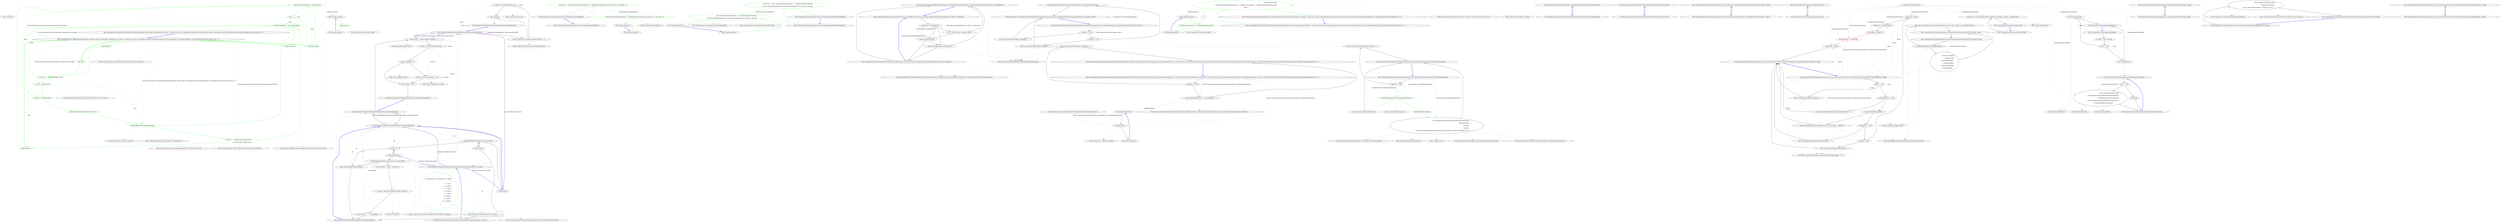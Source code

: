 digraph  {
m2_23 [label="Entry Unk.Where", span="", cluster="Unk.Where", file="Sequence.cs"];
m2_0 [label="Entry CommandLine.Core.Sequence.Partition(System.Collections.Generic.IEnumerable<CommandLine.Core.Token>, System.Func<string, CommandLine.Infrastructure.Maybe<System.Tuple<CommandLine.Core.TypeDescriptorKind, CommandLine.Infrastructure.Maybe<int>>>>)", span="11-11", cluster="CommandLine.Core.Sequence.Partition(System.Collections.Generic.IEnumerable<CommandLine.Core.Token>, System.Func<string, CommandLine.Infrastructure.Maybe<System.Tuple<CommandLine.Core.TypeDescriptorKind, CommandLine.Infrastructure.Maybe<int>>>>)", file="Sequence.cs"];
m2_1 [label="tokens.Empty()", span="15-15", cluster="CommandLine.Core.Sequence.Partition(System.Collections.Generic.IEnumerable<CommandLine.Core.Token>, System.Func<string, CommandLine.Infrastructure.Maybe<System.Tuple<CommandLine.Core.TypeDescriptorKind, CommandLine.Infrastructure.Maybe<int>>>>)", color=green, community=0, file="Sequence.cs"];
m2_2 [label="yield break;", span="17-17", cluster="CommandLine.Core.Sequence.Partition(System.Collections.Generic.IEnumerable<CommandLine.Core.Token>, System.Func<string, CommandLine.Infrastructure.Maybe<System.Tuple<CommandLine.Core.TypeDescriptorKind, CommandLine.Infrastructure.Maybe<int>>>>)", color=green, community=0, file="Sequence.cs"];
m2_3 [label="var items = 0", span="19-19", cluster="CommandLine.Core.Sequence.Partition(System.Collections.Generic.IEnumerable<CommandLine.Core.Token>, System.Func<string, CommandLine.Infrastructure.Maybe<System.Tuple<CommandLine.Core.TypeDescriptorKind, CommandLine.Infrastructure.Maybe<int>>>>)", color=green, community=0, file="Sequence.cs"];
m2_9 [label="yield return first;", span="29-29", cluster="CommandLine.Core.Sequence.Partition(System.Collections.Generic.IEnumerable<CommandLine.Core.Token>, System.Func<string, CommandLine.Infrastructure.Maybe<System.Tuple<CommandLine.Core.TypeDescriptorKind, CommandLine.Infrastructure.Maybe<int>>>>)", color=green, community=0, file="Sequence.cs"];
m2_4 [label="var first = tokens.First()", span="20-20", cluster="CommandLine.Core.Sequence.Partition(System.Collections.Generic.IEnumerable<CommandLine.Core.Token>, System.Func<string, CommandLine.Infrastructure.Maybe<System.Tuple<CommandLine.Core.TypeDescriptorKind, CommandLine.Infrastructure.Maybe<int>>>>)", color=green, community=0, file="Sequence.cs"];
m2_8 [label="info.Item1 == TypeDescriptorKind.Sequence\r\n                        && tokens.Skip(1).Take(1).Any()", span="26-27", cluster="CommandLine.Core.Sequence.Partition(System.Collections.Generic.IEnumerable<CommandLine.Core.Token>, System.Func<string, CommandLine.Infrastructure.Maybe<System.Tuple<CommandLine.Core.TypeDescriptorKind, CommandLine.Infrastructure.Maybe<int>>>>)", color=green, community=0, file="Sequence.cs"];
m2_10 [label="tokens.Skip(1).Where(token => token.IsValue())", span="31-31", cluster="CommandLine.Core.Sequence.Partition(System.Collections.Generic.IEnumerable<CommandLine.Core.Token>, System.Func<string, CommandLine.Infrastructure.Maybe<System.Tuple<CommandLine.Core.TypeDescriptorKind, CommandLine.Infrastructure.Maybe<int>>>>)", color=green, community=0, file="Sequence.cs"];
m2_12 [label="yield return token;", span="34-34", cluster="CommandLine.Core.Sequence.Partition(System.Collections.Generic.IEnumerable<CommandLine.Core.Token>, System.Func<string, CommandLine.Infrastructure.Maybe<System.Tuple<CommandLine.Core.TypeDescriptorKind, CommandLine.Infrastructure.Maybe<int>>>>)", color=green, community=0, file="Sequence.cs"];
m2_11 [label="items++", span="33-33", cluster="CommandLine.Core.Sequence.Partition(System.Collections.Generic.IEnumerable<CommandLine.Core.Token>, System.Func<string, CommandLine.Infrastructure.Maybe<System.Tuple<CommandLine.Core.TypeDescriptorKind, CommandLine.Infrastructure.Maybe<int>>>>)", color=green, community=0, file="Sequence.cs"];
m2_14 [label="yield return token;", span="41-41", cluster="CommandLine.Core.Sequence.Partition(System.Collections.Generic.IEnumerable<CommandLine.Core.Token>, System.Func<string, CommandLine.Infrastructure.Maybe<System.Tuple<CommandLine.Core.TypeDescriptorKind, CommandLine.Infrastructure.Maybe<int>>>>)", color=green, community=0, file="Sequence.cs"];
m2_13 [label="Partition(tokens.Skip(1 + items), typeLookup)", span="39-39", cluster="CommandLine.Core.Sequence.Partition(System.Collections.Generic.IEnumerable<CommandLine.Core.Token>, System.Func<string, CommandLine.Infrastructure.Maybe<System.Tuple<CommandLine.Core.TypeDescriptorKind, CommandLine.Infrastructure.Maybe<int>>>>)", color=green, community=0, file="Sequence.cs"];
m2_5 [label="first.Tag == TokenType.Name", span="21-21", cluster="CommandLine.Core.Sequence.Partition(System.Collections.Generic.IEnumerable<CommandLine.Core.Token>, System.Func<string, CommandLine.Infrastructure.Maybe<System.Tuple<CommandLine.Core.TypeDescriptorKind, CommandLine.Infrastructure.Maybe<int>>>>)", color=green, community=0, file="Sequence.cs"];
m2_7 [label="typeLookup(first.Text).MatchJust(out info)", span="24-24", cluster="CommandLine.Core.Sequence.Partition(System.Collections.Generic.IEnumerable<CommandLine.Core.Token>, System.Func<string, CommandLine.Infrastructure.Maybe<System.Tuple<CommandLine.Core.TypeDescriptorKind, CommandLine.Infrastructure.Maybe<int>>>>)", color=green, community=0, file="Sequence.cs"];
m2_6 [label="Tuple<TypeDescriptorKind, Maybe<int>> info", span="23-23", cluster="CommandLine.Core.Sequence.Partition(System.Collections.Generic.IEnumerable<CommandLine.Core.Token>, System.Func<string, CommandLine.Infrastructure.Maybe<System.Tuple<CommandLine.Core.TypeDescriptorKind, CommandLine.Infrastructure.Maybe<int>>>>)", color=green, community=0, file="Sequence.cs"];
m2_15 [label="Exit CommandLine.Core.Sequence.Partition(System.Collections.Generic.IEnumerable<CommandLine.Core.Token>, System.Func<string, CommandLine.Infrastructure.Maybe<System.Tuple<CommandLine.Core.TypeDescriptorKind, CommandLine.Infrastructure.Maybe<int>>>>)", span="11-11", cluster="CommandLine.Core.Sequence.Partition(System.Collections.Generic.IEnumerable<CommandLine.Core.Token>, System.Func<string, CommandLine.Infrastructure.Maybe<System.Tuple<CommandLine.Core.TypeDescriptorKind, CommandLine.Infrastructure.Maybe<int>>>>)", file="Sequence.cs"];
m2_22 [label="Entry System.Collections.Generic.IEnumerable<TSource>.Any<TSource>()", span="0-0", cluster="System.Collections.Generic.IEnumerable<TSource>.Any<TSource>()", file="Sequence.cs"];
m2_19 [label="Entry CommandLine.Infrastructure.Maybe<T>.MatchJust(out T)", span="31-31", cluster="CommandLine.Infrastructure.Maybe<T>.MatchJust(out T)", file="Sequence.cs"];
m2_16 [label="Entry System.Collections.Generic.IEnumerable<TSource>.Empty<TSource>()", span="87-87", cluster="System.Collections.Generic.IEnumerable<TSource>.Empty<TSource>()", file="Sequence.cs"];
m2_24 [label="Entry lambda expression", span="31-31", cluster="lambda expression", file="Sequence.cs"];
m2_25 [label="token.IsValue()", span="31-31", cluster="lambda expression", color=green, community=0, file="Sequence.cs"];
m2_26 [label="Exit lambda expression", span="31-31", cluster="lambda expression", file="Sequence.cs"];
m2_17 [label="Entry System.Collections.Generic.IEnumerable<TSource>.First<TSource>()", span="0-0", cluster="System.Collections.Generic.IEnumerable<TSource>.First<TSource>()", file="Sequence.cs"];
m2_20 [label="Entry System.Collections.Generic.IEnumerable<TSource>.Skip<TSource>(int)", span="0-0", cluster="System.Collections.Generic.IEnumerable<TSource>.Skip<TSource>(int)", file="Sequence.cs"];
m2_21 [label="Entry System.Collections.Generic.IEnumerable<TSource>.Take<TSource>(int)", span="0-0", cluster="System.Collections.Generic.IEnumerable<TSource>.Take<TSource>(int)", file="Sequence.cs"];
m2_27 [label="Entry CommandLine.Core.Token.IsValue()", span="77-77", cluster="CommandLine.Core.Token.IsValue()", file="Sequence.cs"];
m2_18 [label="Entry System.Func<T, TResult>.Invoke(T)", span="0-0", cluster="System.Func<T, TResult>.Invoke(T)", file="Sequence.cs"];
m3_30 [label="Entry string.Remove(int, int)", span="0-0", cluster="string.Remove(int, int)", file="SpecificationExtensions.cs"];
m3_22 [label="Entry string.Replace(char, char)", span="0-0", cluster="string.Replace(char, char)", file="SpecificationExtensions.cs"];
m3_29 [label="Entry string.IndexOf(string, System.StringComparison)", span="0-0", cluster="string.IndexOf(string, System.StringComparison)", file="SpecificationExtensions.cs"];
m3_13 [label="Entry int.ToWords()", span="16-16", cluster="int.ToWords()", file="SpecificationExtensions.cs"];
m3_2 [label="ExceptionNumbersToWords(number, out towords)", span="19-19", cluster="Humanizer.NumberToOrdinalWordsExtension.ToOrdinalWords(int)", file="SpecificationExtensions.cs"];
m3_3 [label="return towords;", span="20-20", cluster="Humanizer.NumberToOrdinalWordsExtension.ToOrdinalWords(int)", file="SpecificationExtensions.cs"];
m3_23 [label="Entry string.EndsWith(string)", span="0-0", cluster="string.EndsWith(string)", file="SpecificationExtensions.cs"];
m3_4 [label="number > 20", span="23-23", cluster="Humanizer.NumberToOrdinalWordsExtension.ToOrdinalWords(int)", file="SpecificationExtensions.cs"];
m3_5 [label="string exceptionPart", span="25-25", cluster="Humanizer.NumberToOrdinalWordsExtension.ToOrdinalWords(int)", file="SpecificationExtensions.cs"];
m3_15 [label="Entry Humanizer.NumberToOrdinalWordsExtension.NormalNumberToWords(int)", span="37-37", cluster="Humanizer.NumberToOrdinalWordsExtension.NormalNumberToWords(int)", file="SpecificationExtensions.cs"];
m3_16 [label="string towords = number.ToWords().Replace('-', ' ')", span="39-39", cluster="Humanizer.NumberToOrdinalWordsExtension.NormalNumberToWords(int)", file="SpecificationExtensions.cs"];
m3_17 [label="towords = RemoveOnePrefix(towords)", span="41-41", cluster="Humanizer.NumberToOrdinalWordsExtension.NormalNumberToWords(int)", file="SpecificationExtensions.cs"];
m3_20 [label="return towords + ''th'';", span="46-46", cluster="Humanizer.NumberToOrdinalWordsExtension.NormalNumberToWords(int)", file="SpecificationExtensions.cs"];
m3_18 [label="towords.EndsWith(''y'')", span="43-43", cluster="Humanizer.NumberToOrdinalWordsExtension.NormalNumberToWords(int)", file="SpecificationExtensions.cs"];
m3_19 [label="towords = towords.TrimEnd('y') + ''ie''", span="44-44", cluster="Humanizer.NumberToOrdinalWordsExtension.NormalNumberToWords(int)", file="SpecificationExtensions.cs"];
m3_21 [label="Exit Humanizer.NumberToOrdinalWordsExtension.NormalNumberToWords(int)", span="37-37", cluster="Humanizer.NumberToOrdinalWordsExtension.NormalNumberToWords(int)", file="SpecificationExtensions.cs"];
m3_0 [label="Entry Humanizer.NumberToOrdinalWordsExtension.ToOrdinalWords(int)", span="15-15", cluster="Humanizer.NumberToOrdinalWordsExtension.ToOrdinalWords(int)", file="SpecificationExtensions.cs"];
m3_1 [label="string towords", span="17-17", cluster="Humanizer.NumberToOrdinalWordsExtension.ToOrdinalWords(int)", file="SpecificationExtensions.cs"];
m3_6 [label="ExceptionNumbersToWords(number%10, out exceptionPart)", span="26-26", cluster="Humanizer.NumberToOrdinalWordsExtension.ToOrdinalWords(int)", file="SpecificationExtensions.cs"];
m3_7 [label="var normalPart = number - number%10", span="28-28", cluster="Humanizer.NumberToOrdinalWordsExtension.ToOrdinalWords(int)", file="SpecificationExtensions.cs"];
m3_10 [label="return NormalNumberToWords(number);", span="34-34", cluster="Humanizer.NumberToOrdinalWordsExtension.ToOrdinalWords(int)", file="SpecificationExtensions.cs"];
m3_9 [label="return towords + '' '' + exceptionPart;", span="30-30", cluster="Humanizer.NumberToOrdinalWordsExtension.ToOrdinalWords(int)", file="SpecificationExtensions.cs"];
m3_8 [label="towords = RemoveOnePrefix(normalPart.ToWords())", span="29-29", cluster="Humanizer.NumberToOrdinalWordsExtension.ToOrdinalWords(int)", file="SpecificationExtensions.cs"];
m3_11 [label="Exit Humanizer.NumberToOrdinalWordsExtension.ToOrdinalWords(int)", span="15-15", cluster="Humanizer.NumberToOrdinalWordsExtension.ToOrdinalWords(int)", file="SpecificationExtensions.cs"];
m3_12 [label="Entry Humanizer.NumberToOrdinalWordsExtension.ExceptionNumbersToWords(int, out string)", span="58-58", cluster="Humanizer.NumberToOrdinalWordsExtension.ExceptionNumbersToWords(int, out string)", file="SpecificationExtensions.cs"];
m3_31 [label="var exceptions = new Dictionary<int, string>\r\n            {\r\n                {1, ''first''},\r\n                {2, ''second''},\r\n                {3, ''third''},\r\n                {4, ''forth''},\r\n                {5, ''fifth''},\r\n                {8, ''eighth''},\r\n                {9, ''ninth''},\r\n                {12, ''twelfth''},\r\n            }", span="60-70", cluster="Humanizer.NumberToOrdinalWordsExtension.ExceptionNumbersToWords(int, out string)", color=green, community=0, file="SpecificationExtensions.cs"];
m3_32 [label="return exceptions.TryGetValue(number, out words);", span="72-72", cluster="Humanizer.NumberToOrdinalWordsExtension.ExceptionNumbersToWords(int, out string)", file="SpecificationExtensions.cs"];
m3_33 [label="Exit Humanizer.NumberToOrdinalWordsExtension.ExceptionNumbersToWords(int, out string)", span="58-58", cluster="Humanizer.NumberToOrdinalWordsExtension.ExceptionNumbersToWords(int, out string)", file="SpecificationExtensions.cs"];
m3_14 [label="Entry Humanizer.NumberToOrdinalWordsExtension.RemoveOnePrefix(string)", span="49-49", cluster="Humanizer.NumberToOrdinalWordsExtension.RemoveOnePrefix(string)", file="SpecificationExtensions.cs"];
m3_25 [label="towords.IndexOf(''one'', StringComparison.Ordinal) == 0", span="52-52", cluster="Humanizer.NumberToOrdinalWordsExtension.RemoveOnePrefix(string)", file="SpecificationExtensions.cs"];
m3_26 [label="towords = towords.Remove(0, 4)", span="53-53", cluster="Humanizer.NumberToOrdinalWordsExtension.RemoveOnePrefix(string)", file="SpecificationExtensions.cs"];
m3_27 [label="return towords;", span="55-55", cluster="Humanizer.NumberToOrdinalWordsExtension.RemoveOnePrefix(string)", file="SpecificationExtensions.cs"];
m3_28 [label="Exit Humanizer.NumberToOrdinalWordsExtension.RemoveOnePrefix(string)", span="49-49", cluster="Humanizer.NumberToOrdinalWordsExtension.RemoveOnePrefix(string)", file="SpecificationExtensions.cs"];
m3_34 [label="Entry System.Collections.Generic.Dictionary<TKey, TValue>.Dictionary()", span="0-0", cluster="System.Collections.Generic.Dictionary<TKey, TValue>.Dictionary()", file="SpecificationExtensions.cs"];
m3_35 [label="Entry System.Collections.Generic.Dictionary<TKey, TValue>.TryGetValue(TKey, out TValue)", span="0-0", cluster="System.Collections.Generic.Dictionary<TKey, TValue>.TryGetValue(TKey, out TValue)", file="SpecificationExtensions.cs"];
m3_24 [label="Entry string.TrimEnd(params char[])", span="0-0", cluster="string.TrimEnd(params char[])", file="SpecificationExtensions.cs"];
m4_13 [label="Entry CommandLine.Core.Specification.IsMinNotSpecified()", span="76-76", cluster="CommandLine.Core.Specification.IsMinNotSpecified()", file="SpecificationGuards.cs"];
m4_7 [label="Entry CommandLine.Core.SpecificationGuards.GuardAgainstSequenceWithWrongRange()", span="21-21", cluster="CommandLine.Core.SpecificationGuards.GuardAgainstSequenceWithWrongRange()", file="SpecificationGuards.cs"];
m4_8 [label="return spec => spec.ConversionType.ToDescriptor() == TypeDescriptorKind.Sequence\r\n                && !spec.IsMinNotSpecified() && !spec.IsMaxNotSpecified() && spec.Min > spec.Max;", span="23-24", cluster="CommandLine.Core.SpecificationGuards.GuardAgainstSequenceWithWrongRange()", color=green, community=0, file="SpecificationGuards.cs"];
m4_9 [label="Exit CommandLine.Core.SpecificationGuards.GuardAgainstSequenceWithWrongRange()", span="21-21", cluster="CommandLine.Core.SpecificationGuards.GuardAgainstSequenceWithWrongRange()", file="SpecificationGuards.cs"];
m4_10 [label="Entry lambda expression", span="23-24", cluster="lambda expression", file="SpecificationGuards.cs"];
m4_4 [label="spec.ConversionType.ToDescriptor() == TypeDescriptorKind.Scalar && (spec.Min > 0 || spec.Max > 0)", span="18-18", cluster="lambda expression", color=green, community=0, file="SpecificationGuards.cs"];
m4_3 [label="Entry lambda expression", span="18-18", cluster="lambda expression", file="SpecificationGuards.cs"];
m4_5 [label="Exit lambda expression", span="18-18", cluster="lambda expression", file="SpecificationGuards.cs"];
m4_11 [label="spec.ConversionType.ToDescriptor() == TypeDescriptorKind.Sequence\r\n                && !spec.IsMinNotSpecified() && !spec.IsMaxNotSpecified() && spec.Min > spec.Max", span="23-24", cluster="lambda expression", color=green, community=0, file="SpecificationGuards.cs"];
m4_12 [label="Exit lambda expression", span="23-24", cluster="lambda expression", file="SpecificationGuards.cs"];
m4_6 [label="Entry System.Type.ToDescriptor()", span="22-22", cluster="System.Type.ToDescriptor()", file="SpecificationGuards.cs"];
m4_0 [label="Entry CommandLine.Core.SpecificationGuards.GuardAgainstScalarWithRange()", span="16-16", cluster="CommandLine.Core.SpecificationGuards.GuardAgainstScalarWithRange()", file="SpecificationGuards.cs"];
m4_1 [label="return spec => spec.ConversionType.ToDescriptor() == TypeDescriptorKind.Scalar && (spec.Min > 0 || spec.Max > 0);", span="18-18", cluster="CommandLine.Core.SpecificationGuards.GuardAgainstScalarWithRange()", color=green, community=0, file="SpecificationGuards.cs"];
m4_2 [label="Exit CommandLine.Core.SpecificationGuards.GuardAgainstScalarWithRange()", span="16-16", cluster="CommandLine.Core.SpecificationGuards.GuardAgainstScalarWithRange()", file="SpecificationGuards.cs"];
m4_14 [label="Entry CommandLine.Core.Specification.IsMaxNotSpecified()", span="81-81", cluster="CommandLine.Core.Specification.IsMaxNotSpecified()", file="SpecificationGuards.cs"];
m5_6 [label="Exit CommandLine.Core.SpecificationPropertyExtensions.WithSpecification(CommandLine.Core.SpecificationProperty, CommandLine.Core.Specification)", span="11-11", cluster="CommandLine.Core.SpecificationPropertyExtensions.WithSpecification(CommandLine.Core.SpecificationProperty, CommandLine.Core.Specification)", file="SpecificationPropertyExtensions.cs"];
m5_30 [label="Entry CommandLine.Core.SpecificationPropertyExtensions.Validate(System.Collections.Generic.IEnumerable<CommandLine.Core.SpecificationProperty>, System.Collections.Generic.IEnumerable<System.Func<System.Collections.Generic.IEnumerable<CommandLine.Core.SpecificationProperty>, System.Collections.Generic.IEnumerable<CommandLine.Infrastructure.Maybe<CommandLine.Error>>>>)", span="44-44", cluster="CommandLine.Core.SpecificationPropertyExtensions.Validate(System.Collections.Generic.IEnumerable<CommandLine.Core.SpecificationProperty>, System.Collections.Generic.IEnumerable<System.Func<System.Collections.Generic.IEnumerable<CommandLine.Core.SpecificationProperty>, System.Collections.Generic.IEnumerable<CommandLine.Infrastructure.Maybe<CommandLine.Error>>>>)", file="SpecificationPropertyExtensions.cs"];
m5_32 [label="throw new ArgumentNullException(''specProps'');", span="49-49", cluster="CommandLine.Core.SpecificationPropertyExtensions.Validate(System.Collections.Generic.IEnumerable<CommandLine.Core.SpecificationProperty>, System.Collections.Generic.IEnumerable<System.Func<System.Collections.Generic.IEnumerable<CommandLine.Core.SpecificationProperty>, System.Collections.Generic.IEnumerable<CommandLine.Infrastructure.Maybe<CommandLine.Error>>>>)", file="SpecificationPropertyExtensions.cs"];
m5_31 [label="specProps == null", span="49-49", cluster="CommandLine.Core.SpecificationPropertyExtensions.Validate(System.Collections.Generic.IEnumerable<CommandLine.Core.SpecificationProperty>, System.Collections.Generic.IEnumerable<System.Func<System.Collections.Generic.IEnumerable<CommandLine.Core.SpecificationProperty>, System.Collections.Generic.IEnumerable<CommandLine.Infrastructure.Maybe<CommandLine.Error>>>>)", file="SpecificationPropertyExtensions.cs"];
m5_33 [label="return rules.SelectMany(rule => rule(specProps));", span="51-51", cluster="CommandLine.Core.SpecificationPropertyExtensions.Validate(System.Collections.Generic.IEnumerable<CommandLine.Core.SpecificationProperty>, System.Collections.Generic.IEnumerable<System.Func<System.Collections.Generic.IEnumerable<CommandLine.Core.SpecificationProperty>, System.Collections.Generic.IEnumerable<CommandLine.Infrastructure.Maybe<CommandLine.Error>>>>)", file="SpecificationPropertyExtensions.cs"];
m5_34 [label="Exit CommandLine.Core.SpecificationPropertyExtensions.Validate(System.Collections.Generic.IEnumerable<CommandLine.Core.SpecificationProperty>, System.Collections.Generic.IEnumerable<System.Func<System.Collections.Generic.IEnumerable<CommandLine.Core.SpecificationProperty>, System.Collections.Generic.IEnumerable<CommandLine.Infrastructure.Maybe<CommandLine.Error>>>>)", span="44-44", cluster="CommandLine.Core.SpecificationPropertyExtensions.Validate(System.Collections.Generic.IEnumerable<CommandLine.Core.SpecificationProperty>, System.Collections.Generic.IEnumerable<System.Func<System.Collections.Generic.IEnumerable<CommandLine.Core.SpecificationProperty>, System.Collections.Generic.IEnumerable<CommandLine.Infrastructure.Maybe<CommandLine.Error>>>>)", file="SpecificationPropertyExtensions.cs"];
m5_16 [label="Entry CommandLine.Core.SpecificationPropertyExtensions.GetConversionType(CommandLine.Core.SpecificationProperty)", span="27-27", cluster="CommandLine.Core.SpecificationPropertyExtensions.GetConversionType(CommandLine.Core.SpecificationProperty)", file="SpecificationPropertyExtensions.cs"];
m5_19 [label="specProp.Specification.ConversionType.ToDescriptor()", span="31-31", cluster="CommandLine.Core.SpecificationPropertyExtensions.GetConversionType(CommandLine.Core.SpecificationProperty)", color=green, community=0, file="SpecificationPropertyExtensions.cs"];
m5_17 [label="specProp == null", span="29-29", cluster="CommandLine.Core.SpecificationPropertyExtensions.GetConversionType(CommandLine.Core.SpecificationProperty)", file="SpecificationPropertyExtensions.cs"];
m5_20 [label="TypeDescriptorKind.Sequence", span="33-33", cluster="CommandLine.Core.SpecificationPropertyExtensions.GetConversionType(CommandLine.Core.SpecificationProperty)", color=green, community=0, file="SpecificationPropertyExtensions.cs"];
m5_22 [label="return specProp.Property.PropertyType;", span="40-40", cluster="CommandLine.Core.SpecificationPropertyExtensions.GetConversionType(CommandLine.Core.SpecificationProperty)", file="SpecificationPropertyExtensions.cs"];
m5_21 [label="return specProp.Property.PropertyType.GetGenericArguments()\r\n                             .SingleOrDefault()\r\n                             .ToMaybe()\r\n                             .FromJust(\r\n                                 new InvalidOperationException(''Sequence properties should be of type IEnumerable<T>.''));", span="34-38", cluster="CommandLine.Core.SpecificationPropertyExtensions.GetConversionType(CommandLine.Core.SpecificationProperty)", file="SpecificationPropertyExtensions.cs"];
m5_18 [label="throw new ArgumentNullException(''specProp'');", span="29-29", cluster="CommandLine.Core.SpecificationPropertyExtensions.GetConversionType(CommandLine.Core.SpecificationProperty)", file="SpecificationPropertyExtensions.cs"];
m5_23 [label="Exit CommandLine.Core.SpecificationPropertyExtensions.GetConversionType(CommandLine.Core.SpecificationProperty)", span="27-27", cluster="CommandLine.Core.SpecificationPropertyExtensions.GetConversionType(CommandLine.Core.SpecificationProperty)", file="SpecificationPropertyExtensions.cs"];
m5_29 [label="Entry CommandLine.Infrastructure.Maybe<T>.FromJust<T>(System.Exception)", span="137-137", cluster="CommandLine.Infrastructure.Maybe<T>.FromJust<T>(System.Exception)", file="SpecificationPropertyExtensions.cs"];
m5_0 [label="Entry CommandLine.Infrastructure.ResultExtensions.SuccessfulMessages<TSuccess, TMessage>(RailwaySharp.ErrorHandling.Result<TSuccess, TMessage>)", span="12-12", cluster="CommandLine.Infrastructure.ResultExtensions.SuccessfulMessages<TSuccess, TMessage>(RailwaySharp.ErrorHandling.Result<TSuccess, TMessage>)", file="SpecificationPropertyExtensions.cs"];
m5_2 [label="var ok = (Ok<TSuccess, TMessage>)result", span="16-16", cluster="CommandLine.Infrastructure.ResultExtensions.SuccessfulMessages<TSuccess, TMessage>(RailwaySharp.ErrorHandling.Result<TSuccess, TMessage>)", file="SpecificationPropertyExtensions.cs"];
m5_4 [label="return Enumerable.Empty<TMessage>();", span="19-19", cluster="CommandLine.Infrastructure.ResultExtensions.SuccessfulMessages<TSuccess, TMessage>(RailwaySharp.ErrorHandling.Result<TSuccess, TMessage>)", file="SpecificationPropertyExtensions.cs"];
m5_1 [label="result.Tag == ResultType.Ok", span="14-14", cluster="CommandLine.Infrastructure.ResultExtensions.SuccessfulMessages<TSuccess, TMessage>(RailwaySharp.ErrorHandling.Result<TSuccess, TMessage>)", file="SpecificationPropertyExtensions.cs"];
m5_3 [label="return ok.Value.Messages;", span="17-17", cluster="CommandLine.Infrastructure.ResultExtensions.SuccessfulMessages<TSuccess, TMessage>(RailwaySharp.ErrorHandling.Result<TSuccess, TMessage>)", file="SpecificationPropertyExtensions.cs"];
m5_5 [label="Exit CommandLine.Infrastructure.ResultExtensions.SuccessfulMessages<TSuccess, TMessage>(RailwaySharp.ErrorHandling.Result<TSuccess, TMessage>)", span="12-12", cluster="CommandLine.Infrastructure.ResultExtensions.SuccessfulMessages<TSuccess, TMessage>(RailwaySharp.ErrorHandling.Result<TSuccess, TMessage>)", file="SpecificationPropertyExtensions.cs"];
m5_8 [label="Entry CommandLine.Core.SpecificationProperty.Create(CommandLine.Core.Specification, System.Reflection.PropertyInfo, CommandLine.Infrastructure.Maybe<object>)", span="21-21", cluster="CommandLine.Core.SpecificationProperty.Create(CommandLine.Core.Specification, System.Reflection.PropertyInfo, CommandLine.Infrastructure.Maybe<object>)", file="SpecificationPropertyExtensions.cs"];
m5_9 [label="Entry CommandLine.Core.SpecificationPropertyExtensions.WithValue(CommandLine.Core.SpecificationProperty, CommandLine.Infrastructure.Maybe<object>)", span="19-19", cluster="CommandLine.Core.SpecificationPropertyExtensions.WithValue(CommandLine.Core.SpecificationProperty, CommandLine.Infrastructure.Maybe<object>)", file="SpecificationPropertyExtensions.cs"];
m5_11 [label="throw new ArgumentNullException(''specProp'');", span="21-21", cluster="CommandLine.Core.SpecificationPropertyExtensions.WithValue(CommandLine.Core.SpecificationProperty, CommandLine.Infrastructure.Maybe<object>)", file="SpecificationPropertyExtensions.cs"];
m5_13 [label="throw new ArgumentNullException(''newValue'');", span="22-22", cluster="CommandLine.Core.SpecificationPropertyExtensions.WithValue(CommandLine.Core.SpecificationProperty, CommandLine.Infrastructure.Maybe<object>)", file="SpecificationPropertyExtensions.cs"];
m5_10 [label="specProp == null", span="21-21", cluster="CommandLine.Core.SpecificationPropertyExtensions.WithValue(CommandLine.Core.SpecificationProperty, CommandLine.Infrastructure.Maybe<object>)", file="SpecificationPropertyExtensions.cs"];
m5_12 [label="newValue == null", span="22-22", cluster="CommandLine.Core.SpecificationPropertyExtensions.WithValue(CommandLine.Core.SpecificationProperty, CommandLine.Infrastructure.Maybe<object>)", file="SpecificationPropertyExtensions.cs"];
m5_14 [label="return SpecificationProperty.Create(specProp.Specification, specProp.Property, newValue);", span="24-24", cluster="CommandLine.Core.SpecificationPropertyExtensions.WithValue(CommandLine.Core.SpecificationProperty, CommandLine.Infrastructure.Maybe<object>)", file="SpecificationPropertyExtensions.cs"];
m5_15 [label="Exit CommandLine.Core.SpecificationPropertyExtensions.WithValue(CommandLine.Core.SpecificationProperty, CommandLine.Infrastructure.Maybe<object>)", span="19-19", cluster="CommandLine.Core.SpecificationPropertyExtensions.WithValue(CommandLine.Core.SpecificationProperty, CommandLine.Infrastructure.Maybe<object>)", file="SpecificationPropertyExtensions.cs"];
m5_25 [label="Entry System.Type.GetGenericArguments()", span="0-0", cluster="System.Type.GetGenericArguments()", file="SpecificationPropertyExtensions.cs"];
m5_27 [label="Entry T.ToMaybe<T>()", span="82-82", cluster="T.ToMaybe<T>()", file="SpecificationPropertyExtensions.cs"];
m5_35 [label="Entry System.Collections.Generic.IEnumerable<TSource>.SelectMany<TSource, TResult>(System.Func<TSource, System.Collections.Generic.IEnumerable<TResult>>)", span="0-0", cluster="System.Collections.Generic.IEnumerable<TSource>.SelectMany<TSource, TResult>(System.Func<TSource, System.Collections.Generic.IEnumerable<TResult>>)", file="SpecificationPropertyExtensions.cs"];
m5_36 [label="Entry lambda expression", span="51-51", cluster="lambda expression", file="SpecificationPropertyExtensions.cs"];
m5_37 [label="rule(specProps)", span="51-51", cluster="lambda expression", file="SpecificationPropertyExtensions.cs"];
m5_38 [label="Exit lambda expression", span="51-51", cluster="lambda expression", file="SpecificationPropertyExtensions.cs"];
m5_24 [label="Entry System.Type.ToDescriptor()", span="22-22", cluster="System.Type.ToDescriptor()", file="SpecificationPropertyExtensions.cs"];
m5_7 [label="Entry System.ArgumentNullException.ArgumentNullException(string)", span="0-0", cluster="System.ArgumentNullException.ArgumentNullException(string)", file="SpecificationPropertyExtensions.cs"];
m5_28 [label="Entry System.InvalidOperationException.InvalidOperationException(string)", span="0-0", cluster="System.InvalidOperationException.InvalidOperationException(string)", file="SpecificationPropertyExtensions.cs"];
m5_26 [label="Entry System.Collections.Generic.IEnumerable<TSource>.SingleOrDefault<TSource>()", span="0-0", cluster="System.Collections.Generic.IEnumerable<TSource>.SingleOrDefault<TSource>()", file="SpecificationPropertyExtensions.cs"];
m5_39 [label="Entry System.Func<T, TResult>.Invoke(T)", span="0-0", cluster="System.Func<T, TResult>.Invoke(T)", file="SpecificationPropertyExtensions.cs"];
m5_40 [label="System.Collections.Generic.IEnumerable<CommandLine.Core.SpecificationProperty>", span="", file="SpecificationPropertyExtensions.cs"];
m7_5 [label="Entry lambda expression", span="16-16", cluster="lambda expression", file="Switch.cs"];
m7_6 [label="t.IsName() && info.Item1 == TypeDescriptorKind.Boolean", span="16-16", cluster="lambda expression", color=green, community=0, file="Switch.cs"];
m7_7 [label="Exit lambda expression", span="16-16", cluster="lambda expression", file="Switch.cs"];
m7_4 [label="Entry CommandLine.Infrastructure.Maybe<T1>.Return<T1, T2>(System.Func<T1, T2>, T2)", span="103-103", cluster="CommandLine.Infrastructure.Maybe<T1>.Return<T1, T2>(System.Func<T1, T2>, T2)", file="Switch.cs"];
m7_8 [label="Entry CommandLine.Core.Token.IsName()", span="72-72", cluster="CommandLine.Core.Token.IsName()", file="Switch.cs"];
m7_0 [label="Entry CommandLine.Core.Switch.Partition(System.Collections.Generic.IEnumerable<CommandLine.Core.Token>, System.Func<string, CommandLine.Infrastructure.Maybe<System.Tuple<CommandLine.Core.TypeDescriptorKind, CommandLine.Infrastructure.Maybe<int>>>>)", span="11-11", cluster="CommandLine.Core.Switch.Partition(System.Collections.Generic.IEnumerable<CommandLine.Core.Token>, System.Func<string, CommandLine.Infrastructure.Maybe<System.Tuple<CommandLine.Core.TypeDescriptorKind, CommandLine.Infrastructure.Maybe<int>>>>)", file="Switch.cs"];
m7_1 [label="return from t in tokens\r\n                   where typeLookup(t.Text).Return(info => t.IsName() && info.Item1 == TypeDescriptorKind.Boolean, false)\r\n                   select t;", span="15-17", cluster="CommandLine.Core.Switch.Partition(System.Collections.Generic.IEnumerable<CommandLine.Core.Token>, System.Func<string, CommandLine.Infrastructure.Maybe<System.Tuple<CommandLine.Core.TypeDescriptorKind, CommandLine.Infrastructure.Maybe<int>>>>)", color=green, community=0, file="Switch.cs"];
m7_2 [label="Exit CommandLine.Core.Switch.Partition(System.Collections.Generic.IEnumerable<CommandLine.Core.Token>, System.Func<string, CommandLine.Infrastructure.Maybe<System.Tuple<CommandLine.Core.TypeDescriptorKind, CommandLine.Infrastructure.Maybe<int>>>>)", span="11-11", cluster="CommandLine.Core.Switch.Partition(System.Collections.Generic.IEnumerable<CommandLine.Core.Token>, System.Func<string, CommandLine.Infrastructure.Maybe<System.Tuple<CommandLine.Core.TypeDescriptorKind, CommandLine.Infrastructure.Maybe<int>>>>)", file="Switch.cs"];
m7_3 [label="Entry System.Func<T, TResult>.Invoke(T)", span="0-0", cluster="System.Func<T, TResult>.Invoke(T)", file="Switch.cs"];
m7_9 [label=t, span="", file="Switch.cs"];
m8_2 [label="Entry Humanizer.Localisation.NumberToWords.INumberToWordsConverter.ConvertToOrdinal(int)", span="19-19", cluster="Humanizer.Localisation.NumberToWords.INumberToWordsConverter.ConvertToOrdinal(int)", file="TokenPartitioner.cs"];
m8_3 [label="Exit Humanizer.Localisation.NumberToWords.INumberToWordsConverter.ConvertToOrdinal(int)", span="19-19", cluster="Humanizer.Localisation.NumberToWords.INumberToWordsConverter.ConvertToOrdinal(int)", file="TokenPartitioner.cs"];
m8_0 [label="Entry Humanizer.Localisation.NumberToWords.INumberToWordsConverter.Convert(int)", span="12-12", cluster="Humanizer.Localisation.NumberToWords.INumberToWordsConverter.Convert(int)", file="TokenPartitioner.cs"];
m8_1 [label="Exit Humanizer.Localisation.NumberToWords.INumberToWordsConverter.Convert(int)", span="12-12", cluster="Humanizer.Localisation.NumberToWords.INumberToWordsConverter.Convert(int)", file="TokenPartitioner.cs"];
m9_22 [label="Entry CommandLine.Text.Example.Example(string, System.Collections.Generic.IEnumerable<CommandLine.UnParserSettings>, object)", span="38-38", cluster="CommandLine.Text.Example.Example(string, System.Collections.Generic.IEnumerable<CommandLine.UnParserSettings>, object)", file="TokenPartitionerTests.cs"];
m9_23 [label="Exit CommandLine.Text.Example.Example(string, System.Collections.Generic.IEnumerable<CommandLine.UnParserSettings>, object)", span="38-38", cluster="CommandLine.Text.Example.Example(string, System.Collections.Generic.IEnumerable<CommandLine.UnParserSettings>, object)", file="TokenPartitionerTests.cs"];
m9_26 [label="Entry CommandLine.Text.Example.Example(string, object)", span="48-48", cluster="CommandLine.Text.Example.Example(string, object)", file="TokenPartitionerTests.cs"];
m9_27 [label="Exit CommandLine.Text.Example.Example(string, object)", span="48-48", cluster="CommandLine.Text.Example.Example(string, object)", file="TokenPartitionerTests.cs"];
m9_34 [label="Entry CommandLine.Text.Example.Equals(CommandLine.Text.Example)", span="108-108", cluster="CommandLine.Text.Example.Equals(CommandLine.Text.Example)", file="TokenPartitionerTests.cs"];
m9_40 [label="other == null", span="110-110", cluster="CommandLine.Text.Example.Equals(CommandLine.Text.Example)", file="TokenPartitionerTests.cs"];
m9_42 [label="return Group.Equals(other.Group)\r\n                && GroupDescription.Equals(other.GroupDescription)\r\n                && HelpText.Equals(other.HelpText)\r\n                && FormatStyles.SequenceEqual(other.FormatStyles)\r\n                && Sample.Equals(other.Sample);", span="115-119", cluster="CommandLine.Text.Example.Equals(CommandLine.Text.Example)", file="TokenPartitionerTests.cs"];
m9_41 [label="return false;", span="112-112", cluster="CommandLine.Text.Example.Equals(CommandLine.Text.Example)", file="TokenPartitionerTests.cs"];
m9_43 [label="Exit CommandLine.Text.Example.Equals(CommandLine.Text.Example)", span="108-108", cluster="CommandLine.Text.Example.Equals(CommandLine.Text.Example)", file="TokenPartitionerTests.cs"];
m9_0 [label="Entry CommandLine.Text.Example.Example(string, string, string, System.Collections.Generic.IEnumerable<CommandLine.UnParserSettings>, object)", span="18-18", cluster="CommandLine.Text.Example.Example(string, string, string, System.Collections.Generic.IEnumerable<CommandLine.UnParserSettings>, object)", file="TokenPartitionerTests.cs"];
m9_1 [label="group == null", span="20-20", cluster="CommandLine.Text.Example.Example(string, string, string, System.Collections.Generic.IEnumerable<CommandLine.UnParserSettings>, object)", file="TokenPartitionerTests.cs"];
m9_3 [label="groupDescription == null", span="21-21", cluster="CommandLine.Text.Example.Example(string, string, string, System.Collections.Generic.IEnumerable<CommandLine.UnParserSettings>, object)", file="TokenPartitionerTests.cs"];
m9_5 [label="string.IsNullOrEmpty(helpText)", span="22-22", cluster="CommandLine.Text.Example.Example(string, string, string, System.Collections.Generic.IEnumerable<CommandLine.UnParserSettings>, object)", file="TokenPartitionerTests.cs"];
m9_7 [label="formatStyles == null", span="23-23", cluster="CommandLine.Text.Example.Example(string, string, string, System.Collections.Generic.IEnumerable<CommandLine.UnParserSettings>, object)", file="TokenPartitionerTests.cs"];
m9_9 [label="sample == null", span="24-24", cluster="CommandLine.Text.Example.Example(string, string, string, System.Collections.Generic.IEnumerable<CommandLine.UnParserSettings>, object)", file="TokenPartitionerTests.cs"];
m9_11 [label="this.group = group", span="26-26", cluster="CommandLine.Text.Example.Example(string, string, string, System.Collections.Generic.IEnumerable<CommandLine.UnParserSettings>, object)", file="TokenPartitionerTests.cs"];
m9_12 [label="this.group = groupDescription", span="27-27", cluster="CommandLine.Text.Example.Example(string, string, string, System.Collections.Generic.IEnumerable<CommandLine.UnParserSettings>, object)", file="TokenPartitionerTests.cs"];
m9_13 [label="this.helpText = helpText", span="28-28", cluster="CommandLine.Text.Example.Example(string, string, string, System.Collections.Generic.IEnumerable<CommandLine.UnParserSettings>, object)", file="TokenPartitionerTests.cs"];
m9_14 [label="this.formatStyles = formatStyles", span="29-29", cluster="CommandLine.Text.Example.Example(string, string, string, System.Collections.Generic.IEnumerable<CommandLine.UnParserSettings>, object)", color=red, community=0, file="TokenPartitionerTests.cs"];
m9_15 [label="this.sample = sample", span="30-30", cluster="CommandLine.Text.Example.Example(string, string, string, System.Collections.Generic.IEnumerable<CommandLine.UnParserSettings>, object)", file="TokenPartitionerTests.cs"];
m9_2 [label="throw new ArgumentNullException(''group'');", span="20-20", cluster="CommandLine.Text.Example.Example(string, string, string, System.Collections.Generic.IEnumerable<CommandLine.UnParserSettings>, object)", file="TokenPartitionerTests.cs"];
m9_4 [label="throw new ArgumentNullException(''groupDescription'');", span="21-21", cluster="CommandLine.Text.Example.Example(string, string, string, System.Collections.Generic.IEnumerable<CommandLine.UnParserSettings>, object)", file="TokenPartitionerTests.cs"];
m9_6 [label="throw new ArgumentException(''helpText can't be null or empty'', ''helpText'');", span="22-22", cluster="CommandLine.Text.Example.Example(string, string, string, System.Collections.Generic.IEnumerable<CommandLine.UnParserSettings>, object)", file="TokenPartitionerTests.cs"];
m9_8 [label="throw new ArgumentNullException(''formatStyles'');", span="23-23", cluster="CommandLine.Text.Example.Example(string, string, string, System.Collections.Generic.IEnumerable<CommandLine.UnParserSettings>, object)", file="TokenPartitionerTests.cs"];
m9_10 [label="throw new ArgumentNullException(''sample'');", span="24-24", cluster="CommandLine.Text.Example.Example(string, string, string, System.Collections.Generic.IEnumerable<CommandLine.UnParserSettings>, object)", file="TokenPartitionerTests.cs"];
m9_16 [label="Exit CommandLine.Text.Example.Example(string, string, string, System.Collections.Generic.IEnumerable<CommandLine.UnParserSettings>, object)", span="18-18", cluster="CommandLine.Text.Example.Example(string, string, string, System.Collections.Generic.IEnumerable<CommandLine.UnParserSettings>, object)", file="TokenPartitionerTests.cs"];
m9_36 [label="Entry CommandLine.Text.Example.GetHashCode()", span="98-98", cluster="CommandLine.Text.Example.GetHashCode()", file="TokenPartitionerTests.cs"];
m9_37 [label="return new { Group, GroupDescription, HelpText, FormatStyles, Sample }.GetHashCode();", span="100-100", cluster="CommandLine.Text.Example.GetHashCode()", file="TokenPartitionerTests.cs"];
m9_38 [label="Exit CommandLine.Text.Example.GetHashCode()", span="98-98", cluster="CommandLine.Text.Example.GetHashCode()", file="TokenPartitionerTests.cs"];
m9_24 [label="Entry CommandLine.Text.Example.Example(string, CommandLine.UnParserSettings, object)", span="43-43", cluster="CommandLine.Text.Example.Example(string, CommandLine.UnParserSettings, object)", file="TokenPartitionerTests.cs"];
m9_25 [label="Exit CommandLine.Text.Example.Example(string, CommandLine.UnParserSettings, object)", span="43-43", cluster="CommandLine.Text.Example.Example(string, CommandLine.UnParserSettings, object)", file="TokenPartitionerTests.cs"];
m9_35 [label="Entry object.Equals(object)", span="0-0", cluster="object.Equals(object)", file="TokenPartitionerTests.cs"];
m9_55 [label="Entry CommandLine.UnParserSettings.UnParserSettings()", span="15-15", cluster="CommandLine.UnParserSettings.UnParserSettings()", file="TokenPartitionerTests.cs"];
m9_54 [label="Entry System.Collections.Generic.IEnumerable<TSource>.Any<TSource>()", span="0-0", cluster="System.Collections.Generic.IEnumerable<TSource>.Any<TSource>()", file="TokenPartitionerTests.cs"];
m9_51 [label="Entry CommandLine.Text.ExampleExtensions.GetFormatStylesOrDefault(CommandLine.Text.Example)", span="137-137", cluster="CommandLine.Text.ExampleExtensions.GetFormatStylesOrDefault(CommandLine.Text.Example)", file="TokenPartitionerTests.cs"];
m9_52 [label="return example.FormatStyles.Any()\r\n                ? example.FormatStyles\r\n                : new[] { new UnParserSettings { Consumed = true } };", span="139-141", cluster="CommandLine.Text.ExampleExtensions.GetFormatStylesOrDefault(CommandLine.Text.Example)", file="TokenPartitionerTests.cs"];
m9_53 [label="Exit CommandLine.Text.ExampleExtensions.GetFormatStylesOrDefault(CommandLine.Text.Example)", span="137-137", cluster="CommandLine.Text.ExampleExtensions.GetFormatStylesOrDefault(CommandLine.Text.Example)", file="TokenPartitionerTests.cs"];
m9_44 [label="Entry string.Equals(string)", span="0-0", cluster="string.Equals(string)", file="TokenPartitionerTests.cs"];
m9_18 [label="Entry string.IsNullOrEmpty(string)", span="0-0", cluster="string.IsNullOrEmpty(string)", file="TokenPartitionerTests.cs"];
m9_20 [label="Entry CommandLine.Text.Example.Example(string, string, System.Collections.Generic.IEnumerable<CommandLine.UnParserSettings>, object)", span="33-33", cluster="CommandLine.Text.Example.Example(string, string, System.Collections.Generic.IEnumerable<CommandLine.UnParserSettings>, object)", file="TokenPartitionerTests.cs"];
m9_21 [label="Exit CommandLine.Text.Example.Example(string, string, System.Collections.Generic.IEnumerable<CommandLine.UnParserSettings>, object)", span="33-33", cluster="CommandLine.Text.Example.Example(string, string, System.Collections.Generic.IEnumerable<CommandLine.UnParserSettings>, object)", file="TokenPartitionerTests.cs"];
m9_19 [label="Entry System.ArgumentException.ArgumentException(string, string)", span="0-0", cluster="System.ArgumentException.ArgumentException(string, string)", file="TokenPartitionerTests.cs"];
m9_45 [label="Entry Unk.SequenceEqual", span="", cluster="Unk.SequenceEqual", file="TokenPartitionerTests.cs"];
m9_17 [label="Entry System.ArgumentNullException.ArgumentNullException(string)", span="0-0", cluster="System.ArgumentNullException.ArgumentNullException(string)", file="TokenPartitionerTests.cs"];
m9_46 [label="Entry CommandLine.Text.ExampleExtensions.WithGroupDescription(CommandLine.Text.Example, string)", span="125-125", cluster="CommandLine.Text.ExampleExtensions.WithGroupDescription(CommandLine.Text.Example, string)", file="TokenPartitionerTests.cs"];
m9_47 [label="string.IsNullOrEmpty(newGroupDescription)", span="127-127", cluster="CommandLine.Text.ExampleExtensions.WithGroupDescription(CommandLine.Text.Example, string)", file="TokenPartitionerTests.cs"];
m9_49 [label="return new Example(\r\n                example.Group,\r\n                newGroupDescription,\r\n                example.HelpText,\r\n                example.FormatStyles,\r\n                example.Sample);", span="129-134", cluster="CommandLine.Text.ExampleExtensions.WithGroupDescription(CommandLine.Text.Example, string)", file="TokenPartitionerTests.cs"];
m9_48 [label="throw new ArgumentException(''newGroupDescription can't be null or empty'', ''newGroupDescription'');", span="127-127", cluster="CommandLine.Text.ExampleExtensions.WithGroupDescription(CommandLine.Text.Example, string)", file="TokenPartitionerTests.cs"];
m9_50 [label="Exit CommandLine.Text.ExampleExtensions.WithGroupDescription(CommandLine.Text.Example, string)", span="125-125", cluster="CommandLine.Text.ExampleExtensions.WithGroupDescription(CommandLine.Text.Example, string)", file="TokenPartitionerTests.cs"];
m9_28 [label="Entry CommandLine.Text.Example.Equals(object)", span="83-83", cluster="CommandLine.Text.Example.Equals(object)", file="TokenPartitionerTests.cs"];
m9_29 [label="var other = obj as Example", span="85-85", cluster="CommandLine.Text.Example.Equals(object)", file="TokenPartitionerTests.cs"];
m9_32 [label="return base.Equals(obj);", span="91-91", cluster="CommandLine.Text.Example.Equals(object)", file="TokenPartitionerTests.cs"];
m9_30 [label="other != null", span="86-86", cluster="CommandLine.Text.Example.Equals(object)", file="TokenPartitionerTests.cs"];
m9_31 [label="return Equals(other);", span="88-88", cluster="CommandLine.Text.Example.Equals(object)", file="TokenPartitionerTests.cs"];
m9_33 [label="Exit CommandLine.Text.Example.Equals(object)", span="83-83", cluster="CommandLine.Text.Example.Equals(object)", file="TokenPartitionerTests.cs"];
m9_39 [label="Entry object.GetHashCode()", span="0-0", cluster="object.GetHashCode()", file="TokenPartitionerTests.cs"];
m9_56 [label="CommandLine.Text.Example", span="", file="TokenPartitionerTests.cs"];
m2_0 -> m2_1  [key=0, style=solid, color=green];
m2_0 -> m2_2  [key=0, style=bold, color=green];
m2_0 -> m2_9  [key=0, style=bold, color=green];
m2_0 -> m2_12  [key=0, style=bold, color=green];
m2_0 -> m2_14  [key=0, style=bold, color=green];
m2_0 -> m2_4  [key=1, style=dashed, color=green, label="System.Collections.Generic.IEnumerable<CommandLine.Core.Token>"];
m2_0 -> m2_7  [key=1, style=dashed, color=green, label="System.Func<string, CommandLine.Infrastructure.Maybe<System.Tuple<CommandLine.Core.TypeDescriptorKind, CommandLine.Infrastructure.Maybe<int>>>>"];
m2_0 -> m2_8  [key=1, style=dashed, color=green, label="System.Collections.Generic.IEnumerable<CommandLine.Core.Token>"];
m2_0 -> m2_10  [key=1, style=dashed, color=green, label="System.Collections.Generic.IEnumerable<CommandLine.Core.Token>"];
m2_0 -> m2_13  [key=1, style=dashed, color=green, label="System.Collections.Generic.IEnumerable<CommandLine.Core.Token>"];
m2_1 -> m2_2  [key=0, style=solid, color=green];
m2_1 -> m2_3  [key=0, style=solid, color=green];
m2_1 -> m2_16  [key=2, style=dotted, color=green];
m2_2 -> m2_3  [key=0, style=solid, color=green];
m2_3 -> m2_4  [key=0, style=solid, color=green];
m2_3 -> m2_13  [key=1, style=dashed, color=green, label=items];
m2_3 -> m2_3  [key=3, color=green, style=bold, label="Local variable int items"];
m2_3 -> m2_11  [key=1, style=dashed, color=green, label=items];
m2_9 -> m2_10  [key=0, style=solid, color=green];
m2_4 -> m2_9  [key=1, style=dashed, color=green, label=first];
m2_4 -> m2_5  [key=0, style=solid, color=green];
m2_4 -> m2_17  [key=2, style=dotted, color=green];
m2_4 -> m2_7  [key=1, style=dashed, color=green, label=first];
m2_8 -> m2_9  [key=0, style=solid, color=green];
m2_8 -> m2_13  [key=0, style=solid, color=green];
m2_8 -> m2_20  [key=2, style=dotted, color=green];
m2_8 -> m2_21  [key=2, style=dotted, color=green];
m2_8 -> m2_22  [key=2, style=dotted, color=green];
m2_10 -> m2_12  [key=1, style=dashed, color=green, label=token];
m2_10 -> m2_11  [key=0, style=solid, color=green];
m2_10 -> m2_13  [key=0, style=solid, color=green];
m2_10 -> m2_20  [key=2, style=dotted, color=green];
m2_10 -> m2_23  [key=2, style=dotted, color=green];
m2_10 -> m2_24  [key=1, style=dashed, color=green, label="lambda expression"];
m2_12 -> m2_10  [key=0, style=solid, color=green];
m2_11 -> m2_12  [key=0, style=solid, color=green];
m2_11 -> m2_13  [key=1, style=dashed, color=green, label=items];
m2_11 -> m2_11  [key=1, style=dashed, color=green, label=items];
m2_14 -> m2_13  [key=0, style=solid, color=green];
m2_13 -> m2_14  [key=0, style=solid, color=green];
m2_13 -> m2_15  [key=0, style=solid, color=green];
m2_13 -> m2_20  [key=2, style=dotted, color=green];
m2_13 -> m2_0  [key=2, style=dotted, color=green];
m2_5 -> m2_13  [key=0, style=solid, color=green];
m2_5 -> m2_6  [key=0, style=solid, color=green];
m2_7 -> m2_8  [key=0, style=solid, color=green];
m2_7 -> m2_13  [key=0, style=solid, color=green];
m2_7 -> m2_18  [key=2, style=dotted, color=green];
m2_7 -> m2_19  [key=2, style=dotted, color=green];
m2_6 -> m2_7  [key=0, style=solid, color=green];
m2_15 -> m2_0  [key=0, style=bold, color=blue];
m2_24 -> m2_25  [key=0, style=solid, color=green];
m2_25 -> m2_26  [key=0, style=solid, color=green];
m2_25 -> m2_27  [key=2, style=dotted, color=green];
m2_26 -> m2_24  [key=0, style=bold, color=blue];
m3_2 -> m3_3  [key=0, style=solid];
m3_2 -> m3_12  [key=2, style=dotted];
m3_2 -> m3_4  [key=0, style=solid];
m3_3 -> m3_2  [key=0, style=bold, color=blue];
m3_3 -> m3_11  [key=0, style=solid];
m3_4 -> m3_5  [key=0, style=solid];
m3_4 -> m3_10  [key=0, style=solid];
m3_5 -> m3_4  [key=0, style=bold, color=blue];
m3_5 -> m3_6  [key=0, style=solid];
m3_15 -> m3_0  [key=3, color=darkorchid, style=bold, label="Parameter variable int number"];
m3_15 -> m3_16  [key=0, style=solid];
m3_16 -> m3_14  [key=3, color=darkorchid, style=bold, label="Local variable string towords"];
m3_16 -> m3_17  [key=0, style=solid];
m3_16 -> m3_13  [key=2, style=dotted];
m3_16 -> m3_22  [key=2, style=dotted];
m3_17 -> m3_14  [key=2, style=dotted];
m3_17 -> m3_17  [key=1, style=dashed, color=darkseagreen4, label=towords];
m3_17 -> m3_18  [key=0, style=solid];
m3_17 -> m3_19  [key=1, style=dashed, color=darkseagreen4, label=towords];
m3_17 -> m3_20  [key=1, style=dashed, color=darkseagreen4, label=towords];
m3_20 -> m3_21  [key=0, style=solid];
m3_18 -> m3_20  [key=0, style=solid];
m3_18 -> m3_19  [key=0, style=solid];
m3_18 -> m3_23  [key=2, style=dotted];
m3_19 -> m3_20  [key=0, style=solid];
m3_19 -> m3_19  [key=1, style=dashed, color=darkseagreen4, label=towords];
m3_19 -> m3_24  [key=2, style=dotted];
m3_21 -> m3_15  [key=0, style=bold, color=blue];
m3_0 -> m3_1  [key=0, style=solid];
m3_0 -> m3_2  [key=1, style=dashed, color=darkseagreen4, label=int];
m3_0 -> m3_6  [key=1, style=dashed, color=darkseagreen4, label=int];
m3_0 -> m3_4  [key=1, style=dashed, color=darkseagreen4, label=int];
m3_0 -> m3_7  [key=1, style=dashed, color=darkseagreen4, label=int];
m3_0 -> m3_10  [key=1, style=dashed, color=darkseagreen4, label=int];
m3_0 -> m3_15  [key=3, color=darkorchid, style=bold, label="method methodReturn string ToOrdinalWords"];
m3_1 -> m3_0  [key=0, style=bold, color=blue];
m3_1 -> m3_2  [key=0, style=solid];
m3_1 -> m3_14  [key=3, color=darkorchid, style=bold, label="Local variable string towords"];
m3_6 -> m3_12  [key=2, style=dotted];
m3_6 -> m3_7  [key=0, style=solid];
m3_6 -> m3_10  [key=0, style=solid];
m3_6 -> m3_9  [key=1, style=dashed, color=darkseagreen4, label=exceptionPart];
m3_7 -> m3_8  [key=0, style=solid];
m3_10 -> m3_11  [key=0, style=solid];
m3_10 -> m3_15  [key=2, style=dotted];
m3_9 -> m3_11  [key=0, style=solid];
m3_8 -> m3_9  [key=0, style=solid];
m3_8 -> m3_14  [key=2, style=dotted];
m3_8 -> m3_13  [key=2, style=dotted];
m3_11 -> m3_0  [key=0, style=bold, color=blue];
m3_12 -> m3_31  [key=0, style=solid, color=green];
m3_12 -> m3_32  [key=1, style=dashed, color=darkseagreen4, label=int];
m3_12 -> m3_0  [key=3, color=darkorchid, style=bold, label="Parameter variable int number"];
m3_12 -> m3_1  [key=3, color=darkorchid, style=bold, label="Parameter variable string words"];
m3_12 -> m3_5  [key=3, color=darkorchid, style=bold, label="Parameter variable string words"];
m3_31 -> m3_32  [key=0, style=solid, color=green];
m3_31 -> m3_34  [key=2, style=dotted, color=green];
m3_32 -> m3_33  [key=0, style=solid];
m3_32 -> m3_35  [key=2, style=dotted];
m3_33 -> m3_12  [key=0, style=bold, color=blue];
m3_14 -> m3_14  [key=3, color=darkorchid, style=bold, label="method methodReturn string RemoveOnePrefix"];
m3_14 -> m3_25  [key=0, style=solid];
m3_14 -> m3_26  [key=1, style=dashed, color=darkseagreen4, label=string];
m3_14 -> m3_27  [key=1, style=dashed, color=darkseagreen4, label=string];
m3_14 -> m3_16  [key=3, color=darkorchid, style=bold, label="Parameter variable string towords"];
m3_25 -> m3_26  [key=0, style=solid];
m3_25 -> m3_27  [key=0, style=solid];
m3_25 -> m3_29  [key=2, style=dotted];
m3_26 -> m3_26  [key=1, style=dashed, color=darkseagreen4, label=string];
m3_26 -> m3_27  [key=0, style=solid];
m3_26 -> m3_30  [key=2, style=dotted];
m3_27 -> m3_28  [key=0, style=solid];
m3_28 -> m3_14  [key=0, style=bold, color=blue];
m4_7 -> m4_8  [key=0, style=solid, color=green];
m4_8 -> m4_9  [key=0, style=solid, color=green];
m4_8 -> m4_11  [key=1, style=dashed, color=green, label="CommandLine.Core.Specification"];
m4_9 -> m4_7  [key=0, style=bold, color=blue];
m4_10 -> m4_11  [key=0, style=solid, color=green];
m4_4 -> m4_5  [key=0, style=solid, color=green];
m4_4 -> m4_6  [key=2, style=dotted, color=green];
m4_3 -> m4_4  [key=0, style=solid, color=green];
m4_5 -> m4_3  [key=0, style=bold, color=blue];
m4_11 -> m4_12  [key=0, style=solid, color=green];
m4_11 -> m4_6  [key=2, style=dotted, color=green];
m4_11 -> m4_13  [key=2, style=dotted, color=green];
m4_11 -> m4_14  [key=2, style=dotted, color=green];
m4_12 -> m4_10  [key=0, style=bold, color=blue];
m4_0 -> m4_1  [key=0, style=solid, color=green];
m4_1 -> m4_2  [key=0, style=solid, color=green];
m4_1 -> m4_4  [key=1, style=dashed, color=green, label="CommandLine.Core.Specification"];
m4_2 -> m4_0  [key=0, style=bold, color=blue];
m5_6 -> m5_0  [key=0, style=bold, color=blue];
m5_30 -> m5_31  [key=0, style=solid];
m5_30 -> m5_33  [key=1, style=dashed, color=darkseagreen4, label="System.Collections.Generic.IEnumerable<CommandLine.Core.SpecificationProperty>"];
m5_30 -> m5_37  [key=1, style=dashed, color=darkseagreen4, label="System.Collections.Generic.IEnumerable<CommandLine.Core.SpecificationProperty>"];
m5_32 -> m5_7  [key=2, style=dotted];
m5_32 -> m5_34  [key=0, style=solid];
m5_31 -> m5_32  [key=0, style=solid];
m5_31 -> m5_33  [key=0, style=solid];
m5_33 -> m5_34  [key=0, style=solid];
m5_33 -> m5_35  [key=2, style=dotted];
m5_33 -> m5_36  [key=1, style=dashed, color=darkseagreen4, label="lambda expression"];
m5_34 -> m5_30  [key=0, style=bold, color=blue];
m5_16 -> m5_19  [key=1, style=dashed, color=green, label="CommandLine.Core.SpecificationProperty"];
m5_16 -> m5_17  [key=0, style=solid];
m5_16 -> m5_21  [key=1, style=dashed, color=darkseagreen4, label="CommandLine.Core.SpecificationProperty"];
m5_16 -> m5_22  [key=1, style=dashed, color=darkseagreen4, label="CommandLine.Core.SpecificationProperty"];
m5_19 -> m5_20  [key=0, style=solid, color=green];
m5_19 -> m5_22  [key=0, style=solid, color=green];
m5_19 -> m5_24  [key=2, style=dotted, color=green];
m5_17 -> m5_19  [key=0, style=solid, color=green];
m5_17 -> m5_18  [key=0, style=solid];
m5_20 -> m5_21  [key=0, style=solid, color=green];
m5_22 -> m5_23  [key=0, style=solid];
m5_21 -> m5_23  [key=0, style=solid];
m5_21 -> m5_25  [key=2, style=dotted];
m5_21 -> m5_26  [key=2, style=dotted];
m5_21 -> m5_27  [key=2, style=dotted];
m5_21 -> m5_28  [key=2, style=dotted];
m5_21 -> m5_29  [key=2, style=dotted];
m5_18 -> m5_23  [key=0, style=solid];
m5_18 -> m5_7  [key=2, style=dotted];
m5_23 -> m5_16  [key=0, style=bold, color=blue];
m5_0 -> m5_1  [key=0, style=solid];
m5_0 -> m5_3  [key=1, style=dashed, color=darkseagreen4, label="CommandLine.Core.Specification"];
m5_0 -> m5_5  [key=1, style=dashed, color=darkseagreen4, label="CommandLine.Core.SpecificationProperty"];
m5_0 -> m5_2  [key=1, style=dashed, color=darkseagreen4, label="RailwaySharp.ErrorHandling.Result<TSuccess, TMessage>"];
m5_2 -> m5_7  [key=2, style=dotted];
m5_2 -> m5_6  [key=0, style=solid];
m5_2 -> m5_3  [key=0, style=solid];
m5_4 -> m5_7  [key=2, style=dotted];
m5_4 -> m5_6  [key=0, style=solid];
m5_4 -> m5_5  [key=0, style=solid];
m5_1 -> m5_2  [key=0, style=solid];
m5_1 -> m5_3  [key=0, style=solid];
m5_1 -> m5_4  [key=0, style=solid];
m5_3 -> m5_4  [key=0, style=solid];
m5_3 -> m5_5  [key=0, style=solid];
m5_5 -> m5_6  [key=0, style=solid];
m5_5 -> m5_8  [key=2, style=dotted];
m5_5 -> m5_0  [key=0, style=bold, color=blue];
m5_9 -> m5_10  [key=0, style=solid];
m5_9 -> m5_12  [key=1, style=dashed, color=darkseagreen4, label="CommandLine.Infrastructure.Maybe<object>"];
m5_9 -> m5_14  [key=1, style=dashed, color=darkseagreen4, label="CommandLine.Core.SpecificationProperty"];
m5_11 -> m5_7  [key=2, style=dotted];
m5_11 -> m5_15  [key=0, style=solid];
m5_13 -> m5_7  [key=2, style=dotted];
m5_13 -> m5_15  [key=0, style=solid];
m5_10 -> m5_11  [key=0, style=solid];
m5_10 -> m5_12  [key=0, style=solid];
m5_12 -> m5_13  [key=0, style=solid];
m5_12 -> m5_14  [key=0, style=solid];
m5_14 -> m5_15  [key=0, style=solid];
m5_14 -> m5_8  [key=2, style=dotted];
m5_15 -> m5_9  [key=0, style=bold, color=blue];
m5_36 -> m5_37  [key=0, style=solid];
m5_37 -> m5_38  [key=0, style=solid];
m5_37 -> m5_39  [key=2, style=dotted];
m5_38 -> m5_36  [key=0, style=bold, color=blue];
m5_40 -> m5_37  [key=1, style=dashed, color=darkseagreen4, label="System.Collections.Generic.IEnumerable<CommandLine.Core.SpecificationProperty>"];
m7_5 -> m7_6  [key=0, style=solid, color=green];
m7_6 -> m7_7  [key=0, style=solid, color=green];
m7_6 -> m7_8  [key=2, style=dotted, color=green];
m7_7 -> m7_5  [key=0, style=bold, color=blue];
m7_0 -> m7_1  [key=0, style=solid, color=green];
m7_1 -> m7_1  [key=1, style=dashed, color=green, label=t];
m7_1 -> m7_2  [key=0, style=solid, color=green];
m7_1 -> m7_3  [key=2, style=dotted, color=green];
m7_1 -> m7_4  [key=2, style=dotted, color=green];
m7_1 -> m7_5  [key=1, style=dashed, color=green, label="lambda expression"];
m7_1 -> m7_6  [key=1, style=dashed, color=green, label=t];
m7_2 -> m7_0  [key=0, style=bold, color=blue];
m7_9 -> m7_6  [key=1, style=dashed, color=green, label=t];
m8_2 -> m8_3  [key=0, style=solid];
m8_3 -> m8_2  [key=0, style=bold, color=blue];
m8_0 -> m8_1  [key=0, style=solid];
m8_1 -> m8_0  [key=0, style=bold, color=blue];
m9_22 -> m9_23  [key=0, style=solid];
m9_23 -> m9_22  [key=0, style=bold, color=blue];
m9_26 -> m9_27  [key=0, style=solid];
m9_27 -> m9_26  [key=0, style=bold, color=blue];
m9_34 -> m9_40  [key=0, style=solid];
m9_34 -> m9_42  [key=1, style=dashed, color=darkseagreen4, label="CommandLine.Text.Example"];
m9_40 -> m9_41  [key=0, style=solid];
m9_40 -> m9_42  [key=0, style=solid];
m9_42 -> m9_43  [key=0, style=solid];
m9_42 -> m9_44  [key=2, style=dotted];
m9_42 -> m9_45  [key=2, style=dotted];
m9_42 -> m9_35  [key=2, style=dotted];
m9_41 -> m9_43  [key=0, style=solid];
m9_43 -> m9_34  [key=0, style=bold, color=blue];
m9_0 -> m9_1  [key=0, style=solid];
m9_0 -> m9_3  [key=1, style=dashed, color=darkseagreen4, label=string];
m9_0 -> m9_5  [key=1, style=dashed, color=darkseagreen4, label=string];
m9_0 -> m9_7  [key=1, style=dashed, color=darkseagreen4, label="System.Collections.Generic.IEnumerable<CommandLine.UnParserSettings>"];
m9_0 -> m9_9  [key=1, style=dashed, color=darkseagreen4, label=object];
m9_0 -> m9_11  [key=1, style=dashed, color=darkseagreen4, label=string];
m9_0 -> m9_12  [key=1, style=dashed, color=darkseagreen4, label=string];
m9_0 -> m9_13  [key=1, style=dashed, color=darkseagreen4, label=string];
m9_0 -> m9_14  [key=1, style=dashed, color=red, label="System.Collections.Generic.IEnumerable<CommandLine.UnParserSettings>"];
m9_0 -> m9_15  [key=1, style=dashed, color=darkseagreen4, label=object];
m9_1 -> m9_2  [key=0, style=solid];
m9_1 -> m9_3  [key=0, style=solid];
m9_3 -> m9_4  [key=0, style=solid];
m9_3 -> m9_5  [key=0, style=solid];
m9_5 -> m9_6  [key=0, style=solid];
m9_5 -> m9_7  [key=0, style=solid];
m9_5 -> m9_18  [key=2, style=dotted];
m9_7 -> m9_8  [key=0, style=solid];
m9_7 -> m9_9  [key=0, style=solid];
m9_9 -> m9_10  [key=0, style=solid];
m9_9 -> m9_11  [key=0, style=solid];
m9_11 -> m9_12  [key=0, style=solid];
m9_12 -> m9_13  [key=0, style=solid];
m9_13 -> m9_14  [key=0, style=solid, color=red];
m9_14 -> m9_15  [key=0, style=solid, color=red];
m9_15 -> m9_16  [key=0, style=solid];
m9_2 -> m9_16  [key=0, style=solid];
m9_2 -> m9_17  [key=2, style=dotted];
m9_4 -> m9_16  [key=0, style=solid];
m9_4 -> m9_17  [key=2, style=dotted];
m9_6 -> m9_16  [key=0, style=solid];
m9_6 -> m9_19  [key=2, style=dotted];
m9_8 -> m9_16  [key=0, style=solid];
m9_8 -> m9_17  [key=2, style=dotted];
m9_10 -> m9_16  [key=0, style=solid];
m9_10 -> m9_17  [key=2, style=dotted];
m9_16 -> m9_0  [key=0, style=bold, color=blue];
m9_36 -> m9_37  [key=0, style=solid];
m9_37 -> m9_38  [key=0, style=solid];
m9_37 -> m9_39  [key=2, style=dotted];
m9_38 -> m9_36  [key=0, style=bold, color=blue];
m9_24 -> m9_25  [key=0, style=solid];
m9_25 -> m9_24  [key=0, style=bold, color=blue];
m9_51 -> m9_52  [key=0, style=solid];
m9_52 -> m9_53  [key=0, style=solid];
m9_52 -> m9_54  [key=2, style=dotted];
m9_52 -> m9_55  [key=2, style=dotted];
m9_53 -> m9_51  [key=0, style=bold, color=blue];
m9_20 -> m9_21  [key=0, style=solid];
m9_21 -> m9_20  [key=0, style=bold, color=blue];
m9_46 -> m9_47  [key=0, style=solid];
m9_46 -> m9_49  [key=1, style=dashed, color=darkseagreen4, label="CommandLine.Text.Example"];
m9_47 -> m9_48  [key=0, style=solid];
m9_47 -> m9_49  [key=0, style=solid];
m9_47 -> m9_18  [key=2, style=dotted];
m9_49 -> m9_50  [key=0, style=solid];
m9_49 -> m9_0  [key=2, style=dotted];
m9_48 -> m9_50  [key=0, style=solid];
m9_48 -> m9_19  [key=2, style=dotted];
m9_50 -> m9_46  [key=0, style=bold, color=blue];
m9_28 -> m9_29  [key=0, style=solid];
m9_28 -> m9_32  [key=1, style=dashed, color=darkseagreen4, label=object];
m9_29 -> m9_30  [key=0, style=solid];
m9_29 -> m9_31  [key=1, style=dashed, color=darkseagreen4, label=other];
m9_32 -> m9_33  [key=0, style=solid];
m9_32 -> m9_35  [key=2, style=dotted];
m9_30 -> m9_31  [key=0, style=solid];
m9_30 -> m9_32  [key=0, style=solid];
m9_31 -> m9_33  [key=0, style=solid];
m9_31 -> m9_34  [key=2, style=dotted];
m9_33 -> m9_28  [key=0, style=bold, color=blue];
m9_56 -> m9_11  [key=1, style=dashed, color=darkseagreen4, label="CommandLine.Text.Example"];
m9_56 -> m9_12  [key=1, style=dashed, color=darkseagreen4, label="CommandLine.Text.Example"];
m9_56 -> m9_13  [key=1, style=dashed, color=darkseagreen4, label="CommandLine.Text.Example"];
m9_56 -> m9_14  [key=1, style=dashed, color=red, label="CommandLine.Text.Example"];
m9_56 -> m9_15  [key=1, style=dashed, color=darkseagreen4, label="CommandLine.Text.Example"];
m9_56 -> m9_31  [key=1, style=dashed, color=darkseagreen4, label="CommandLine.Text.Example"];
m9_56 -> m9_32  [key=1, style=dashed, color=darkseagreen4, label="CommandLine.Text.Example"];
m9_56 -> m9_37  [key=1, style=dashed, color=darkseagreen4, label="CommandLine.Text.Example"];
m9_56 -> m9_42  [key=1, style=dashed, color=darkseagreen4, label="CommandLine.Text.Example"];
}

